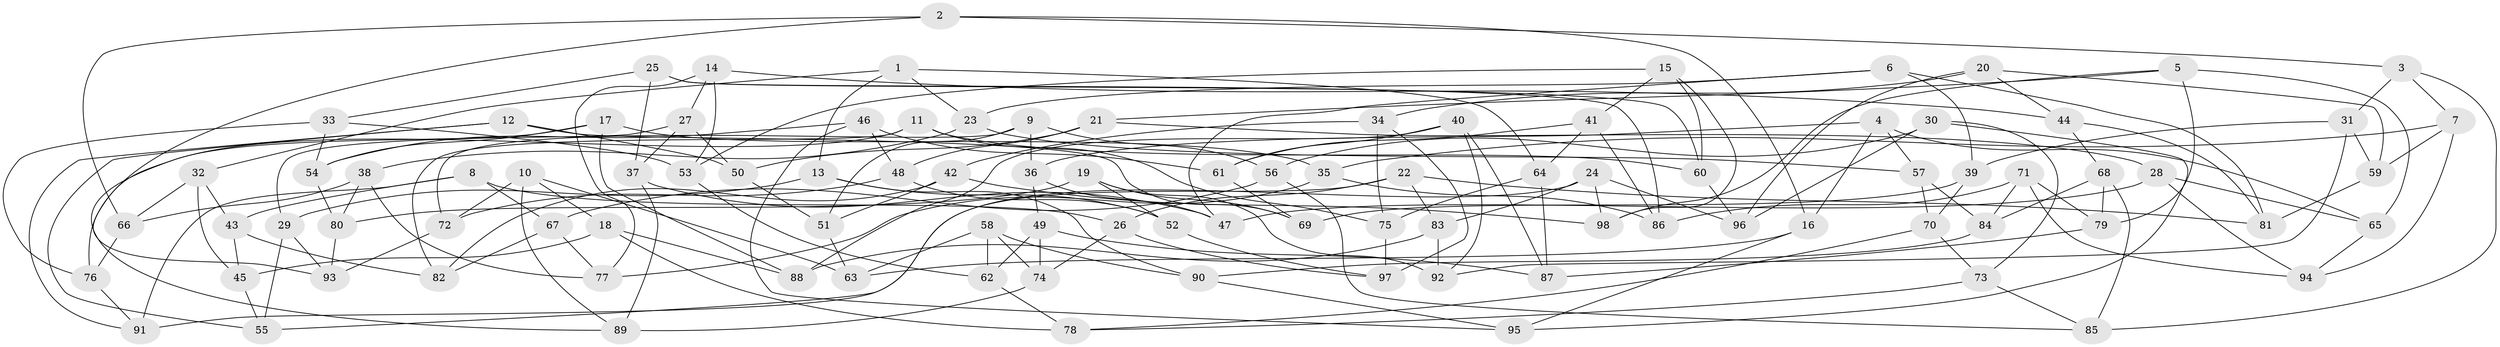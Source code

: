 // Generated by graph-tools (version 1.1) at 2025/16/03/09/25 04:16:42]
// undirected, 98 vertices, 196 edges
graph export_dot {
graph [start="1"]
  node [color=gray90,style=filled];
  1;
  2;
  3;
  4;
  5;
  6;
  7;
  8;
  9;
  10;
  11;
  12;
  13;
  14;
  15;
  16;
  17;
  18;
  19;
  20;
  21;
  22;
  23;
  24;
  25;
  26;
  27;
  28;
  29;
  30;
  31;
  32;
  33;
  34;
  35;
  36;
  37;
  38;
  39;
  40;
  41;
  42;
  43;
  44;
  45;
  46;
  47;
  48;
  49;
  50;
  51;
  52;
  53;
  54;
  55;
  56;
  57;
  58;
  59;
  60;
  61;
  62;
  63;
  64;
  65;
  66;
  67;
  68;
  69;
  70;
  71;
  72;
  73;
  74;
  75;
  76;
  77;
  78;
  79;
  80;
  81;
  82;
  83;
  84;
  85;
  86;
  87;
  88;
  89;
  90;
  91;
  92;
  93;
  94;
  95;
  96;
  97;
  98;
  1 -- 64;
  1 -- 23;
  1 -- 13;
  1 -- 32;
  2 -- 16;
  2 -- 93;
  2 -- 3;
  2 -- 66;
  3 -- 7;
  3 -- 31;
  3 -- 85;
  4 -- 16;
  4 -- 65;
  4 -- 36;
  4 -- 57;
  5 -- 98;
  5 -- 79;
  5 -- 21;
  5 -- 65;
  6 -- 81;
  6 -- 23;
  6 -- 47;
  6 -- 39;
  7 -- 35;
  7 -- 94;
  7 -- 59;
  8 -- 91;
  8 -- 26;
  8 -- 67;
  8 -- 43;
  9 -- 56;
  9 -- 51;
  9 -- 36;
  9 -- 72;
  10 -- 63;
  10 -- 72;
  10 -- 18;
  10 -- 89;
  11 -- 76;
  11 -- 60;
  11 -- 82;
  11 -- 75;
  12 -- 55;
  12 -- 91;
  12 -- 50;
  12 -- 69;
  13 -- 90;
  13 -- 52;
  13 -- 29;
  14 -- 53;
  14 -- 44;
  14 -- 27;
  14 -- 77;
  15 -- 53;
  15 -- 41;
  15 -- 98;
  15 -- 60;
  16 -- 95;
  16 -- 63;
  17 -- 35;
  17 -- 54;
  17 -- 89;
  17 -- 88;
  18 -- 45;
  18 -- 88;
  18 -- 78;
  19 -- 52;
  19 -- 80;
  19 -- 69;
  19 -- 92;
  20 -- 34;
  20 -- 44;
  20 -- 59;
  20 -- 96;
  21 -- 48;
  21 -- 28;
  21 -- 50;
  22 -- 81;
  22 -- 26;
  22 -- 83;
  22 -- 55;
  23 -- 38;
  23 -- 57;
  24 -- 83;
  24 -- 98;
  24 -- 91;
  24 -- 96;
  25 -- 60;
  25 -- 37;
  25 -- 86;
  25 -- 33;
  26 -- 97;
  26 -- 74;
  27 -- 29;
  27 -- 50;
  27 -- 37;
  28 -- 47;
  28 -- 94;
  28 -- 65;
  29 -- 93;
  29 -- 55;
  30 -- 95;
  30 -- 73;
  30 -- 96;
  30 -- 56;
  31 -- 92;
  31 -- 39;
  31 -- 59;
  32 -- 43;
  32 -- 45;
  32 -- 66;
  33 -- 76;
  33 -- 54;
  33 -- 53;
  34 -- 75;
  34 -- 42;
  34 -- 97;
  35 -- 86;
  35 -- 77;
  36 -- 49;
  36 -- 47;
  37 -- 47;
  37 -- 89;
  38 -- 80;
  38 -- 77;
  38 -- 66;
  39 -- 70;
  39 -- 69;
  40 -- 88;
  40 -- 92;
  40 -- 61;
  40 -- 87;
  41 -- 86;
  41 -- 64;
  41 -- 61;
  42 -- 98;
  42 -- 82;
  42 -- 51;
  43 -- 45;
  43 -- 82;
  44 -- 68;
  44 -- 81;
  45 -- 55;
  46 -- 54;
  46 -- 48;
  46 -- 95;
  46 -- 61;
  48 -- 72;
  48 -- 52;
  49 -- 74;
  49 -- 87;
  49 -- 62;
  50 -- 51;
  51 -- 63;
  52 -- 97;
  53 -- 62;
  54 -- 80;
  56 -- 85;
  56 -- 67;
  57 -- 70;
  57 -- 84;
  58 -- 90;
  58 -- 62;
  58 -- 74;
  58 -- 63;
  59 -- 81;
  60 -- 96;
  61 -- 69;
  62 -- 78;
  64 -- 75;
  64 -- 87;
  65 -- 94;
  66 -- 76;
  67 -- 77;
  67 -- 82;
  68 -- 85;
  68 -- 84;
  68 -- 79;
  70 -- 78;
  70 -- 73;
  71 -- 79;
  71 -- 86;
  71 -- 84;
  71 -- 94;
  72 -- 93;
  73 -- 85;
  73 -- 78;
  74 -- 89;
  75 -- 97;
  76 -- 91;
  79 -- 87;
  80 -- 93;
  83 -- 92;
  83 -- 88;
  84 -- 90;
  90 -- 95;
}
